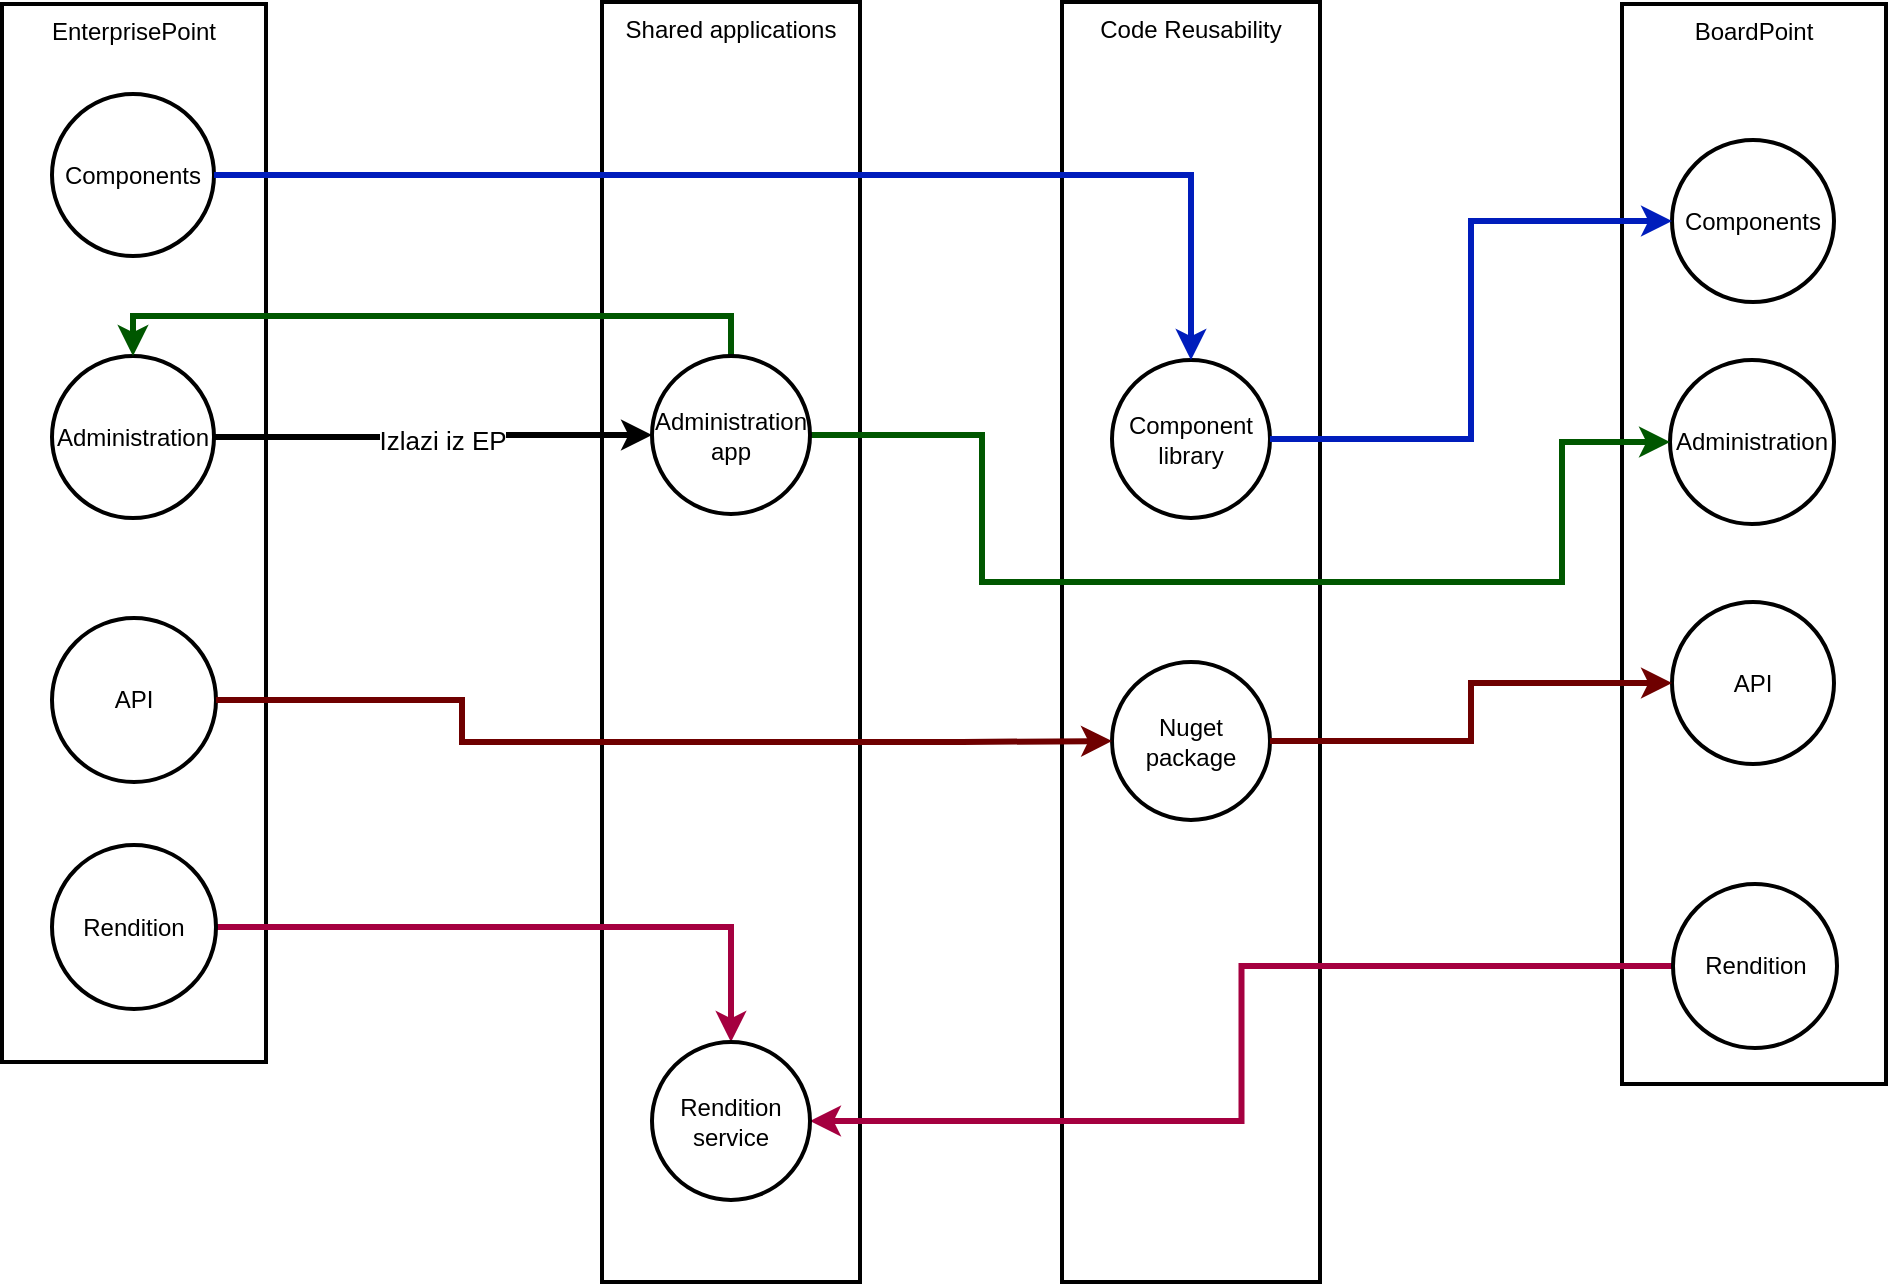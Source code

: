 <mxfile version="21.1.7" type="github">
  <diagram name="Page-1" id="pccEDLFqP2vObmnCCaTJ">
    <mxGraphModel dx="3804" dy="2198" grid="1" gridSize="10" guides="1" tooltips="1" connect="1" arrows="1" fold="1" page="1" pageScale="1" pageWidth="850" pageHeight="1100" math="0" shadow="0">
      <root>
        <mxCell id="0" />
        <mxCell id="1" parent="0" />
        <mxCell id="2" value="Code Reusability" style="whiteSpace=wrap;strokeWidth=2;verticalAlign=top;" parent="1" vertex="1">
          <mxGeometry width="129" height="640" as="geometry" />
        </mxCell>
        <mxCell id="3" value="Component library" style="ellipse;aspect=fixed;strokeWidth=2;whiteSpace=wrap;" parent="1" vertex="1">
          <mxGeometry x="25" y="179" width="79" height="79" as="geometry" />
        </mxCell>
        <mxCell id="4" value="Nuget package" style="ellipse;aspect=fixed;strokeWidth=2;whiteSpace=wrap;" parent="1" vertex="1">
          <mxGeometry x="25" y="330" width="79" height="79" as="geometry" />
        </mxCell>
        <mxCell id="5" value="BoardPoint" style="whiteSpace=wrap;strokeWidth=2;verticalAlign=top;" parent="1" vertex="1">
          <mxGeometry x="280" y="1" width="132" height="540" as="geometry" />
        </mxCell>
        <mxCell id="6" value="Components" style="ellipse;aspect=fixed;strokeWidth=2;whiteSpace=wrap;" parent="1" vertex="1">
          <mxGeometry x="305" y="69" width="81" height="81" as="geometry" />
        </mxCell>
        <mxCell id="7" value="API" style="ellipse;aspect=fixed;strokeWidth=2;whiteSpace=wrap;" parent="1" vertex="1">
          <mxGeometry x="305" y="300" width="81" height="81" as="geometry" />
        </mxCell>
        <mxCell id="8" value="Administration" style="ellipse;aspect=fixed;strokeWidth=2;whiteSpace=wrap;" parent="1" vertex="1">
          <mxGeometry x="304" y="179" width="82" height="82" as="geometry" />
        </mxCell>
        <mxCell id="9" value="EnterprisePoint" style="whiteSpace=wrap;strokeWidth=2;verticalAlign=top;" parent="1" vertex="1">
          <mxGeometry x="-530" y="1" width="132" height="529" as="geometry" />
        </mxCell>
        <mxCell id="10" value="Components" style="ellipse;aspect=fixed;strokeWidth=2;whiteSpace=wrap;" parent="1" vertex="1">
          <mxGeometry x="-505" y="46" width="81" height="81" as="geometry" />
        </mxCell>
        <mxCell id="11" value="Administration" style="ellipse;aspect=fixed;strokeWidth=2;whiteSpace=wrap;" parent="1" vertex="1">
          <mxGeometry x="-505" y="177" width="81" height="81" as="geometry" />
        </mxCell>
        <mxCell id="12" value="API" style="ellipse;aspect=fixed;strokeWidth=2;whiteSpace=wrap;" parent="1" vertex="1">
          <mxGeometry x="-505" y="308" width="82" height="82" as="geometry" />
        </mxCell>
        <mxCell id="emcwxWDgFJVtZfQEu3cd-25" value="Shared applications" style="whiteSpace=wrap;strokeWidth=2;verticalAlign=top;" vertex="1" parent="1">
          <mxGeometry x="-230" width="129" height="640" as="geometry" />
        </mxCell>
        <mxCell id="emcwxWDgFJVtZfQEu3cd-24" style="edgeStyle=orthogonalEdgeStyle;rounded=0;orthogonalLoop=1;jettySize=auto;html=1;exitX=1;exitY=0.5;exitDx=0;exitDy=0;entryX=0;entryY=0.5;entryDx=0;entryDy=0;strokeWidth=3;" edge="1" parent="1" source="11" target="emcwxWDgFJVtZfQEu3cd-26">
          <mxGeometry relative="1" as="geometry">
            <mxPoint x="-130" y="217" as="targetPoint" />
          </mxGeometry>
        </mxCell>
        <mxCell id="emcwxWDgFJVtZfQEu3cd-36" value="&lt;font style=&quot;font-size: 13px;&quot;&gt;Izlazi iz EP&lt;/font&gt;" style="edgeLabel;html=1;align=center;verticalAlign=middle;resizable=0;points=[];" vertex="1" connectable="0" parent="emcwxWDgFJVtZfQEu3cd-24">
          <mxGeometry x="0.192" relative="1" as="geometry">
            <mxPoint x="-16" y="2" as="offset" />
          </mxGeometry>
        </mxCell>
        <mxCell id="emcwxWDgFJVtZfQEu3cd-27" style="edgeStyle=orthogonalEdgeStyle;rounded=0;orthogonalLoop=1;jettySize=auto;html=1;exitX=0.5;exitY=0;exitDx=0;exitDy=0;entryX=0.5;entryY=0;entryDx=0;entryDy=0;fillColor=#008a00;strokeColor=#005700;strokeWidth=3;" edge="1" parent="1" source="emcwxWDgFJVtZfQEu3cd-26" target="11">
          <mxGeometry relative="1" as="geometry" />
        </mxCell>
        <mxCell id="emcwxWDgFJVtZfQEu3cd-34" style="edgeStyle=orthogonalEdgeStyle;rounded=0;orthogonalLoop=1;jettySize=auto;html=1;exitX=1;exitY=0.5;exitDx=0;exitDy=0;entryX=0;entryY=0.5;entryDx=0;entryDy=0;strokeWidth=3;fillColor=#008a00;strokeColor=#005700;" edge="1" parent="1" source="emcwxWDgFJVtZfQEu3cd-26" target="8">
          <mxGeometry relative="1" as="geometry">
            <Array as="points">
              <mxPoint x="-40" y="217" />
              <mxPoint x="-40" y="290" />
              <mxPoint x="250" y="290" />
              <mxPoint x="250" y="220" />
            </Array>
          </mxGeometry>
        </mxCell>
        <mxCell id="emcwxWDgFJVtZfQEu3cd-26" value="Administration app" style="ellipse;aspect=fixed;strokeWidth=2;whiteSpace=wrap;" vertex="1" parent="1">
          <mxGeometry x="-205" y="177" width="79" height="79" as="geometry" />
        </mxCell>
        <mxCell id="emcwxWDgFJVtZfQEu3cd-30" style="edgeStyle=orthogonalEdgeStyle;rounded=0;orthogonalLoop=1;jettySize=auto;html=1;exitX=1;exitY=0.5;exitDx=0;exitDy=0;entryX=0;entryY=0.5;entryDx=0;entryDy=0;fillColor=#0050ef;strokeColor=#001DBC;strokeWidth=3;" edge="1" parent="1" source="3" target="6">
          <mxGeometry relative="1" as="geometry" />
        </mxCell>
        <mxCell id="emcwxWDgFJVtZfQEu3cd-32" style="edgeStyle=orthogonalEdgeStyle;rounded=0;orthogonalLoop=1;jettySize=auto;html=1;exitX=1;exitY=0.5;exitDx=0;exitDy=0;entryX=0;entryY=0.5;entryDx=0;entryDy=0;fillColor=#a20025;strokeColor=#6F0000;strokeWidth=3;" edge="1" parent="1" source="4" target="7">
          <mxGeometry relative="1" as="geometry" />
        </mxCell>
        <mxCell id="emcwxWDgFJVtZfQEu3cd-29" style="edgeStyle=orthogonalEdgeStyle;rounded=0;orthogonalLoop=1;jettySize=auto;html=1;exitX=1;exitY=0.5;exitDx=0;exitDy=0;fillColor=#0050ef;strokeColor=#001DBC;strokeWidth=3;" edge="1" parent="1" source="10" target="3">
          <mxGeometry relative="1" as="geometry" />
        </mxCell>
        <mxCell id="emcwxWDgFJVtZfQEu3cd-31" style="edgeStyle=orthogonalEdgeStyle;rounded=0;orthogonalLoop=1;jettySize=auto;html=1;exitX=1;exitY=0.5;exitDx=0;exitDy=0;entryX=0;entryY=0.5;entryDx=0;entryDy=0;fillColor=#a20025;strokeColor=#6F0000;strokeWidth=3;" edge="1" parent="1" source="12" target="4">
          <mxGeometry relative="1" as="geometry">
            <Array as="points">
              <mxPoint x="-300" y="349" />
              <mxPoint x="-300" y="370" />
              <mxPoint x="-50" y="370" />
            </Array>
          </mxGeometry>
        </mxCell>
        <mxCell id="emcwxWDgFJVtZfQEu3cd-45" style="edgeStyle=orthogonalEdgeStyle;rounded=0;orthogonalLoop=1;jettySize=auto;html=1;exitX=1;exitY=0.5;exitDx=0;exitDy=0;entryX=0.5;entryY=0;entryDx=0;entryDy=0;strokeWidth=3;fillColor=#d80073;strokeColor=#A50040;" edge="1" parent="1" source="emcwxWDgFJVtZfQEu3cd-40" target="emcwxWDgFJVtZfQEu3cd-42">
          <mxGeometry relative="1" as="geometry" />
        </mxCell>
        <mxCell id="emcwxWDgFJVtZfQEu3cd-40" value="Rendition" style="ellipse;aspect=fixed;strokeWidth=2;whiteSpace=wrap;" vertex="1" parent="1">
          <mxGeometry x="-505" y="421.5" width="82" height="82" as="geometry" />
        </mxCell>
        <mxCell id="emcwxWDgFJVtZfQEu3cd-46" style="edgeStyle=orthogonalEdgeStyle;rounded=0;orthogonalLoop=1;jettySize=auto;html=1;exitX=0;exitY=0.5;exitDx=0;exitDy=0;strokeWidth=3;fillColor=#d80073;strokeColor=#A50040;" edge="1" parent="1" source="emcwxWDgFJVtZfQEu3cd-41" target="emcwxWDgFJVtZfQEu3cd-42">
          <mxGeometry relative="1" as="geometry" />
        </mxCell>
        <mxCell id="emcwxWDgFJVtZfQEu3cd-41" value="Rendition" style="ellipse;aspect=fixed;strokeWidth=2;whiteSpace=wrap;" vertex="1" parent="1">
          <mxGeometry x="305.5" y="441" width="82" height="82" as="geometry" />
        </mxCell>
        <mxCell id="emcwxWDgFJVtZfQEu3cd-42" value="Rendition service" style="ellipse;aspect=fixed;strokeWidth=2;whiteSpace=wrap;" vertex="1" parent="1">
          <mxGeometry x="-205" y="520" width="79" height="79" as="geometry" />
        </mxCell>
      </root>
    </mxGraphModel>
  </diagram>
</mxfile>
